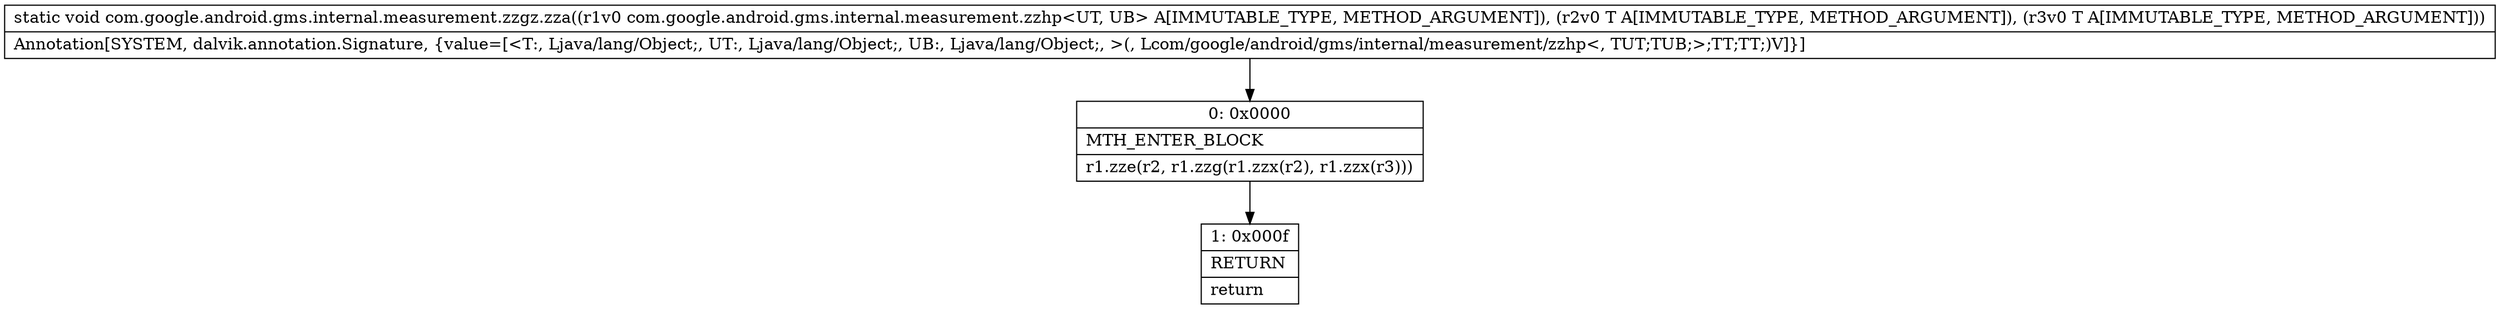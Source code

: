 digraph "CFG forcom.google.android.gms.internal.measurement.zzgz.zza(Lcom\/google\/android\/gms\/internal\/measurement\/zzhp;Ljava\/lang\/Object;Ljava\/lang\/Object;)V" {
Node_0 [shape=record,label="{0\:\ 0x0000|MTH_ENTER_BLOCK\l|r1.zze(r2, r1.zzg(r1.zzx(r2), r1.zzx(r3)))\l}"];
Node_1 [shape=record,label="{1\:\ 0x000f|RETURN\l|return\l}"];
MethodNode[shape=record,label="{static void com.google.android.gms.internal.measurement.zzgz.zza((r1v0 com.google.android.gms.internal.measurement.zzhp\<UT, UB\> A[IMMUTABLE_TYPE, METHOD_ARGUMENT]), (r2v0 T A[IMMUTABLE_TYPE, METHOD_ARGUMENT]), (r3v0 T A[IMMUTABLE_TYPE, METHOD_ARGUMENT]))  | Annotation[SYSTEM, dalvik.annotation.Signature, \{value=[\<T:, Ljava\/lang\/Object;, UT:, Ljava\/lang\/Object;, UB:, Ljava\/lang\/Object;, \>(, Lcom\/google\/android\/gms\/internal\/measurement\/zzhp\<, TUT;TUB;\>;TT;TT;)V]\}]\l}"];
MethodNode -> Node_0;
Node_0 -> Node_1;
}

